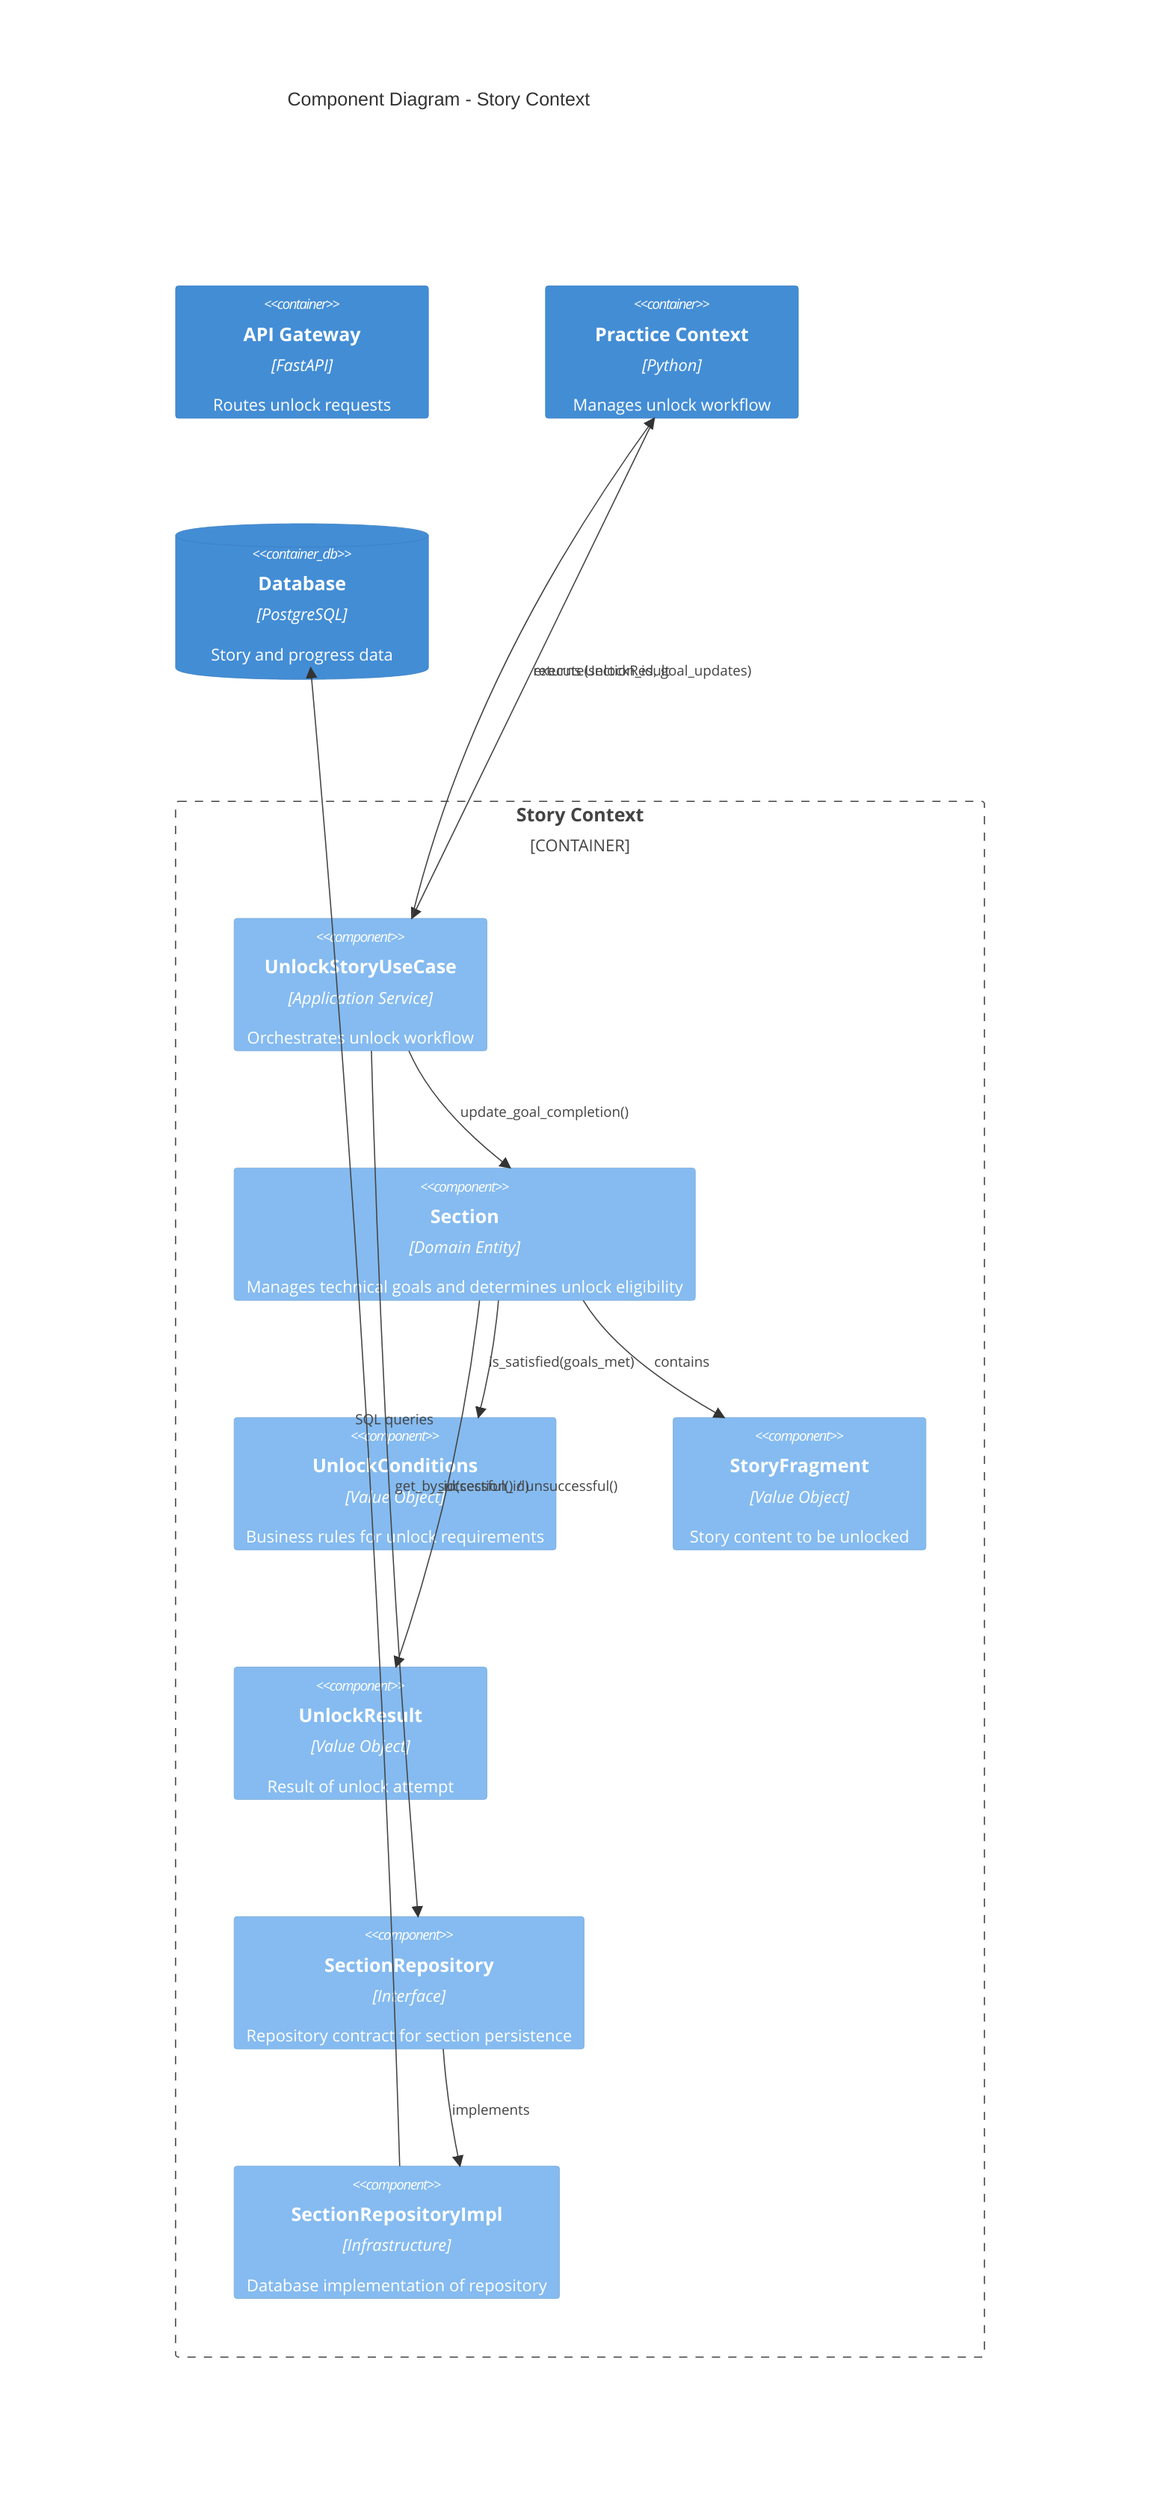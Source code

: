 C4Component
    title Component Diagram - Story Context

    Container(api, "API Gateway", "FastAPI", "Routes unlock requests")
    Container(practice, "Practice Context", "Python", "Manages unlock workflow")
    ContainerDb(db, "Database", "PostgreSQL", "Story and progress data")

    Container_Boundary(story, "Story Context") {
        Component(usecase, "UnlockStoryUseCase", "Application Service", "Orchestrates unlock workflow")

        Component(section, "Section", "Domain Entity", "Manages technical goals and determines unlock eligibility")

        Component(unlock_conditions, "UnlockConditions", "Value Object", "Business rules for unlock requirements")

        Component(story_fragment, "StoryFragment", "Value Object", "Story content to be unlocked")

        Component(unlock_result, "UnlockResult", "Value Object", "Result of unlock attempt")

        Component(repo_interface, "SectionRepository", "Interface", "Repository contract for section persistence")

        Component(repo_impl, "SectionRepositoryImpl", "Infrastructure", "Database implementation of repository")
    }

    Rel(practice, usecase, "execute(section_id, goal_updates)")
    Rel(usecase, repo_interface, "get_by_id(section_id)")
    Rel(repo_interface, repo_impl, "implements")
    Rel(repo_impl, db, "SQL queries")

    Rel(usecase, section, "update_goal_completion()")
    Rel(section, unlock_conditions, "is_satisfied(goals_met)")
    Rel(section, unlock_result, "successful() / unsuccessful()")
    Rel(section, story_fragment, "contains")

    Rel(usecase, practice, "returns UnlockResult")